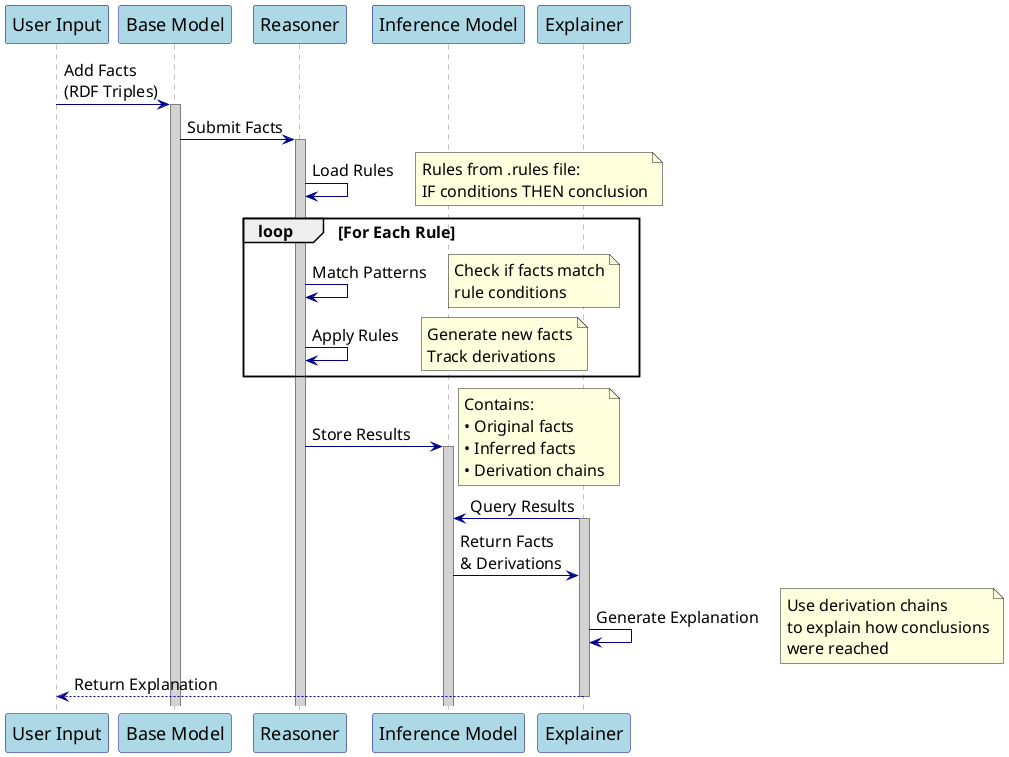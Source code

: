 @startuml Reasoning Process Flow

skinparam {
    FontSize 16
    DefaultFontSize 16
}

skinparam sequence {
    ParticipantBackgroundColor LightBlue
    ParticipantBorderColor DarkBlue
    ArrowColor DarkBlue
    LifeLineBorderColor Gray
    LifeLineBackgroundColor LightGray
    NoteBorderColor DarkGray
    NoteBackgroundColor LightYellow
    ParticipantFontSize 18
    ArrowFontSize 16
    NoteFontSize 16
}

participant "User Input" as UI
participant "Base Model" as BM
participant "Reasoner" as R
participant "Inference Model" as IM
participant "Explainer" as E

UI -> BM: Add Facts\n(RDF Triples)
activate BM

BM -> R: Submit Facts
activate R

R -> R: Load Rules
note right
    Rules from .rules file:
    IF conditions THEN conclusion
end note

loop For Each Rule
    R -> R: Match Patterns
    note right
        Check if facts match
        rule conditions
    end note
    
    R -> R: Apply Rules
    note right
        Generate new facts
        Track derivations
    end note
end

R -> IM: Store Results
activate IM
note right
    Contains:
    • Original facts
    • Inferred facts
    • Derivation chains
end note

E -> IM: Query Results
activate E
IM -> E: Return Facts\n& Derivations

E -> E: Generate Explanation
note right
    Use derivation chains
    to explain how conclusions
    were reached
end note

E --> UI: Return Explanation
deactivate E

@enduml